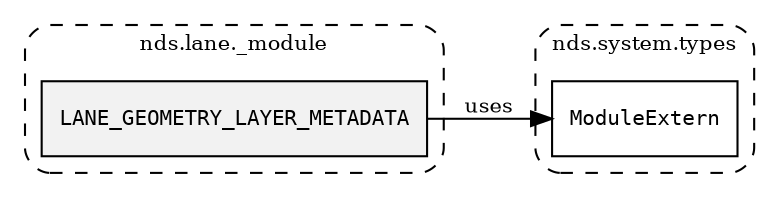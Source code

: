 /**
 * This dot file creates symbol collaboration diagram for LANE_GEOMETRY_LAYER_METADATA.
 */
digraph ZSERIO
{
    node [shape=box, fontsize=10];
    rankdir="LR";
    fontsize=10;
    tooltip="LANE_GEOMETRY_LAYER_METADATA collaboration diagram";

    subgraph "cluster_nds.lane._module"
    {
        style="dashed, rounded";
        label="nds.lane._module";
        tooltip="Package nds.lane._module";
        href="../../../content/packages/nds.lane._module.html#Package-nds-lane-_module";
        target="_parent";

        "LANE_GEOMETRY_LAYER_METADATA" [style="filled", fillcolor="#0000000D", target="_parent", label=<<font face="monospace"><table align="center" border="0" cellspacing="0" cellpadding="0"><tr><td href="../../../content/packages/nds.lane._module.html#Constant-LANE_GEOMETRY_LAYER_METADATA" title="Constant defined in nds.lane._module">LANE_GEOMETRY_LAYER_METADATA</td></tr></table></font>>];
    }

    subgraph "cluster_nds.system.types"
    {
        style="dashed, rounded";
        label="nds.system.types";
        tooltip="Package nds.system.types";
        href="../../../content/packages/nds.system.types.html#Package-nds-system-types";
        target="_parent";

        "ModuleExtern" [target="_parent", label=<<font face="monospace"><table align="center" border="0" cellspacing="0" cellpadding="0"><tr><td href="../../../content/packages/nds.system.types.html#Subtype-ModuleExtern" title="Subtype defined in nds.system.types">ModuleExtern</td></tr></table></font>>];
    }

    "LANE_GEOMETRY_LAYER_METADATA" -> "ModuleExtern" [label="uses", fontsize=10];
}
